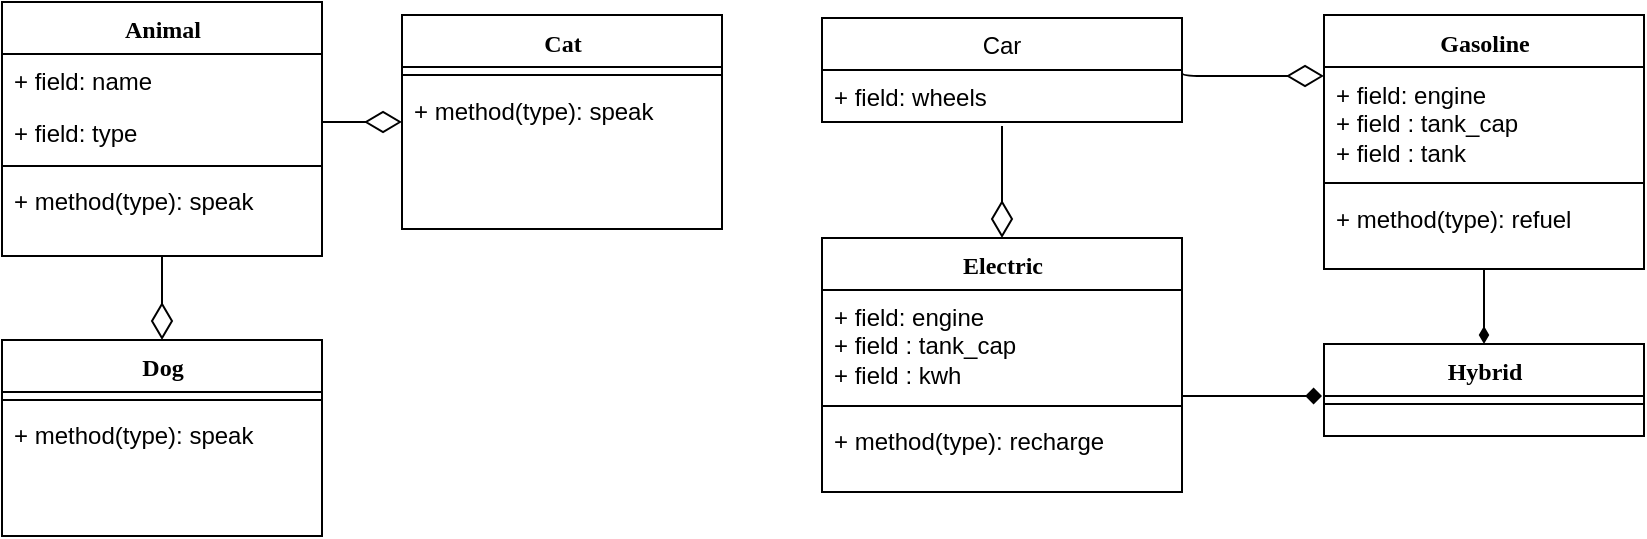 <mxfile version="11.2.2" type="device" pages="1"><diagram name="Page-1" id="9f46799a-70d6-7492-0946-bef42562c5a5"><mxGraphModel dx="737" dy="466" grid="1" gridSize="10" guides="1" tooltips="1" connect="1" arrows="1" fold="1" page="1" pageScale="1" pageWidth="1100" pageHeight="850" background="#ffffff" math="0" shadow="0"><root><mxCell id="0"/><mxCell id="1" parent="0"/><mxCell id="78961159f06e98e8-17" value="Animal" style="swimlane;html=1;fontStyle=1;align=center;verticalAlign=top;childLayout=stackLayout;horizontal=1;startSize=26;horizontalStack=0;resizeParent=1;resizeLast=0;collapsible=1;marginBottom=0;swimlaneFillColor=#ffffff;rounded=0;shadow=0;comic=0;labelBackgroundColor=none;strokeColor=#000000;strokeWidth=1;fillColor=none;fontFamily=Verdana;fontSize=12;fontColor=#000000;" parent="1" vertex="1"><mxGeometry x="90" y="83" width="160" height="127" as="geometry"><mxRectangle x="90" y="83" width="100" height="26" as="alternateBounds"/></mxGeometry></mxCell><mxCell id="78961159f06e98e8-21" value="+ field: name" style="text;html=1;strokeColor=none;fillColor=none;align=left;verticalAlign=top;spacingLeft=4;spacingRight=4;whiteSpace=wrap;overflow=hidden;rotatable=0;points=[[0,0.5],[1,0.5]];portConstraint=eastwest;" parent="78961159f06e98e8-17" vertex="1"><mxGeometry y="26" width="160" height="26" as="geometry"/></mxCell><mxCell id="78961159f06e98e8-24" value="+ field: type" style="text;html=1;strokeColor=none;fillColor=none;align=left;verticalAlign=top;spacingLeft=4;spacingRight=4;whiteSpace=wrap;overflow=hidden;rotatable=0;points=[[0,0.5],[1,0.5]];portConstraint=eastwest;" parent="78961159f06e98e8-17" vertex="1"><mxGeometry y="52" width="160" height="26" as="geometry"/></mxCell><mxCell id="78961159f06e98e8-19" value="" style="line;html=1;strokeWidth=1;fillColor=none;align=left;verticalAlign=middle;spacingTop=-1;spacingLeft=3;spacingRight=3;rotatable=0;labelPosition=right;points=[];portConstraint=eastwest;" parent="78961159f06e98e8-17" vertex="1"><mxGeometry y="78" width="160" height="8" as="geometry"/></mxCell><mxCell id="78961159f06e98e8-20" value="+ method(type): speak" style="text;html=1;strokeColor=none;fillColor=none;align=left;verticalAlign=top;spacingLeft=4;spacingRight=4;whiteSpace=wrap;overflow=hidden;rotatable=0;points=[[0,0.5],[1,0.5]];portConstraint=eastwest;" parent="78961159f06e98e8-17" vertex="1"><mxGeometry y="86" width="160" height="26" as="geometry"/></mxCell><mxCell id="78961159f06e98e8-30" value="Cat" style="swimlane;html=1;fontStyle=1;align=center;verticalAlign=top;childLayout=stackLayout;horizontal=1;startSize=26;horizontalStack=0;resizeParent=1;resizeLast=0;collapsible=1;marginBottom=0;swimlaneFillColor=#ffffff;rounded=0;shadow=0;comic=0;labelBackgroundColor=none;strokeColor=#000000;strokeWidth=1;fillColor=none;fontFamily=Verdana;fontSize=12;fontColor=#000000;" parent="1" vertex="1"><mxGeometry x="290" y="89.5" width="160" height="107" as="geometry"/></mxCell><mxCell id="78961159f06e98e8-38" value="" style="line;html=1;strokeWidth=1;fillColor=none;align=left;verticalAlign=middle;spacingTop=-1;spacingLeft=3;spacingRight=3;rotatable=0;labelPosition=right;points=[];portConstraint=eastwest;" parent="78961159f06e98e8-30" vertex="1"><mxGeometry y="26" width="160" height="8" as="geometry"/></mxCell><mxCell id="78961159f06e98e8-39" value="+ method(type): speak" style="text;html=1;strokeColor=none;fillColor=none;align=left;verticalAlign=top;spacingLeft=4;spacingRight=4;whiteSpace=wrap;overflow=hidden;rotatable=0;points=[[0,0.5],[1,0.5]];portConstraint=eastwest;" parent="78961159f06e98e8-30" vertex="1"><mxGeometry y="34" width="160" height="26" as="geometry"/></mxCell><mxCell id="78961159f06e98e8-43" value="Dog" style="swimlane;html=1;fontStyle=1;align=center;verticalAlign=top;childLayout=stackLayout;horizontal=1;startSize=26;horizontalStack=0;resizeParent=1;resizeLast=0;collapsible=1;marginBottom=0;swimlaneFillColor=#ffffff;rounded=0;shadow=0;comic=0;labelBackgroundColor=none;strokeColor=#000000;strokeWidth=1;fillColor=none;fontFamily=Verdana;fontSize=12;fontColor=#000000;" parent="1" vertex="1"><mxGeometry x="90" y="252" width="160" height="98" as="geometry"/></mxCell><mxCell id="78961159f06e98e8-51" value="" style="line;html=1;strokeWidth=1;fillColor=none;align=left;verticalAlign=middle;spacingTop=-1;spacingLeft=3;spacingRight=3;rotatable=0;labelPosition=right;points=[];portConstraint=eastwest;" parent="78961159f06e98e8-43" vertex="1"><mxGeometry y="26" width="160" height="8" as="geometry"/></mxCell><mxCell id="78961159f06e98e8-52" value="+ method(type): speak" style="text;html=1;strokeColor=none;fillColor=none;align=left;verticalAlign=top;spacingLeft=4;spacingRight=4;whiteSpace=wrap;overflow=hidden;rotatable=0;points=[[0,0.5],[1,0.5]];portConstraint=eastwest;" parent="78961159f06e98e8-43" vertex="1"><mxGeometry y="34" width="160" height="26" as="geometry"/></mxCell><mxCell id="78961159f06e98e8-121" style="edgeStyle=elbowEdgeStyle;html=1;labelBackgroundColor=none;startFill=0;startSize=8;endArrow=diamondThin;endFill=0;endSize=16;fontFamily=Verdana;fontSize=12;elbow=vertical;" parent="1" source="78961159f06e98e8-17" target="78961159f06e98e8-30" edge="1"><mxGeometry relative="1" as="geometry"><mxPoint x="250" y="259.882" as="sourcePoint"/></mxGeometry></mxCell><mxCell id="GJyV84n1tBTW7jZuMnUN-3" style="edgeStyle=elbowEdgeStyle;html=1;labelBackgroundColor=none;startFill=0;startSize=8;endArrow=diamondThin;endFill=0;endSize=16;fontFamily=Verdana;fontSize=12;elbow=vertical;entryX=0.5;entryY=0;entryDx=0;entryDy=0;exitX=0.5;exitY=1;exitDx=0;exitDy=0;" edge="1" parent="1" source="78961159f06e98e8-17" target="78961159f06e98e8-43"><mxGeometry relative="1" as="geometry"><mxPoint x="170" y="311.5" as="sourcePoint"/><mxPoint x="350" y="311.5" as="targetPoint"/></mxGeometry></mxCell><mxCell id="GJyV84n1tBTW7jZuMnUN-5" value="Gasoline" style="swimlane;html=1;fontStyle=1;align=center;verticalAlign=top;childLayout=stackLayout;horizontal=1;startSize=26;horizontalStack=0;resizeParent=1;resizeLast=0;collapsible=1;marginBottom=0;swimlaneFillColor=#ffffff;rounded=0;shadow=0;comic=0;labelBackgroundColor=none;strokeColor=#000000;strokeWidth=1;fillColor=none;fontFamily=Verdana;fontSize=12;fontColor=#000000;" vertex="1" parent="1"><mxGeometry x="751" y="89.5" width="160" height="127" as="geometry"><mxRectangle x="90" y="83" width="100" height="26" as="alternateBounds"/></mxGeometry></mxCell><mxCell id="GJyV84n1tBTW7jZuMnUN-6" value="&lt;div&gt;+ field: engine&lt;/div&gt;&lt;div&gt;+ field : tank_cap&lt;/div&gt;&lt;div&gt;+ field : tank&lt;br&gt;&lt;/div&gt;" style="text;html=1;strokeColor=none;fillColor=none;align=left;verticalAlign=top;spacingLeft=4;spacingRight=4;whiteSpace=wrap;overflow=hidden;rotatable=0;points=[[0,0.5],[1,0.5]];portConstraint=eastwest;" vertex="1" parent="GJyV84n1tBTW7jZuMnUN-5"><mxGeometry y="26" width="160" height="54" as="geometry"/></mxCell><mxCell id="GJyV84n1tBTW7jZuMnUN-8" value="" style="line;html=1;strokeWidth=1;fillColor=none;align=left;verticalAlign=middle;spacingTop=-1;spacingLeft=3;spacingRight=3;rotatable=0;labelPosition=right;points=[];portConstraint=eastwest;" vertex="1" parent="GJyV84n1tBTW7jZuMnUN-5"><mxGeometry y="80" width="160" height="8" as="geometry"/></mxCell><mxCell id="GJyV84n1tBTW7jZuMnUN-33" value="+ method(type): refuel" style="text;html=1;strokeColor=none;fillColor=none;align=left;verticalAlign=top;spacingLeft=4;spacingRight=4;whiteSpace=wrap;overflow=hidden;rotatable=0;points=[[0,0.5],[1,0.5]];portConstraint=eastwest;" vertex="1" parent="GJyV84n1tBTW7jZuMnUN-5"><mxGeometry y="88" width="160" height="26" as="geometry"/></mxCell><mxCell id="GJyV84n1tBTW7jZuMnUN-25" value="Car" style="swimlane;fontStyle=0;childLayout=stackLayout;horizontal=1;startSize=26;fillColor=none;horizontalStack=0;resizeParent=1;resizeParentMax=0;resizeLast=0;collapsible=1;marginBottom=0;" vertex="1" parent="1"><mxGeometry x="500" y="91" width="180" height="52" as="geometry"/></mxCell><mxCell id="GJyV84n1tBTW7jZuMnUN-26" value="+ field: wheels" style="text;strokeColor=none;fillColor=none;align=left;verticalAlign=top;spacingLeft=4;spacingRight=4;overflow=hidden;rotatable=0;points=[[0,0.5],[1,0.5]];portConstraint=eastwest;" vertex="1" parent="GJyV84n1tBTW7jZuMnUN-25"><mxGeometry y="26" width="180" height="26" as="geometry"/></mxCell><mxCell id="GJyV84n1tBTW7jZuMnUN-34" value="Electric" style="swimlane;html=1;fontStyle=1;align=center;verticalAlign=top;childLayout=stackLayout;horizontal=1;startSize=26;horizontalStack=0;resizeParent=1;resizeLast=0;collapsible=1;marginBottom=0;swimlaneFillColor=#ffffff;rounded=0;shadow=0;comic=0;labelBackgroundColor=none;strokeColor=#000000;strokeWidth=1;fillColor=none;fontFamily=Verdana;fontSize=12;fontColor=#000000;" vertex="1" parent="1"><mxGeometry x="500" y="201" width="180" height="127" as="geometry"><mxRectangle x="90" y="83" width="100" height="26" as="alternateBounds"/></mxGeometry></mxCell><mxCell id="GJyV84n1tBTW7jZuMnUN-35" value="&lt;div&gt;+ field: engine&lt;/div&gt;&lt;div&gt;+ field : tank_cap&lt;/div&gt;&lt;div&gt;+ field : kwh&lt;br&gt;&lt;/div&gt;" style="text;html=1;strokeColor=none;fillColor=none;align=left;verticalAlign=top;spacingLeft=4;spacingRight=4;whiteSpace=wrap;overflow=hidden;rotatable=0;points=[[0,0.5],[1,0.5]];portConstraint=eastwest;" vertex="1" parent="GJyV84n1tBTW7jZuMnUN-34"><mxGeometry y="26" width="180" height="54" as="geometry"/></mxCell><mxCell id="GJyV84n1tBTW7jZuMnUN-36" value="" style="line;html=1;strokeWidth=1;fillColor=none;align=left;verticalAlign=middle;spacingTop=-1;spacingLeft=3;spacingRight=3;rotatable=0;labelPosition=right;points=[];portConstraint=eastwest;" vertex="1" parent="GJyV84n1tBTW7jZuMnUN-34"><mxGeometry y="80" width="180" height="8" as="geometry"/></mxCell><mxCell id="GJyV84n1tBTW7jZuMnUN-37" value="+ method(type): recharge" style="text;html=1;strokeColor=none;fillColor=none;align=left;verticalAlign=top;spacingLeft=4;spacingRight=4;whiteSpace=wrap;overflow=hidden;rotatable=0;points=[[0,0.5],[1,0.5]];portConstraint=eastwest;" vertex="1" parent="GJyV84n1tBTW7jZuMnUN-34"><mxGeometry y="88" width="180" height="26" as="geometry"/></mxCell><mxCell id="GJyV84n1tBTW7jZuMnUN-38" value="Hybrid" style="swimlane;html=1;fontStyle=1;align=center;verticalAlign=top;childLayout=stackLayout;horizontal=1;startSize=26;horizontalStack=0;resizeParent=1;resizeLast=0;collapsible=1;marginBottom=0;swimlaneFillColor=#ffffff;rounded=0;shadow=0;comic=0;labelBackgroundColor=none;strokeColor=#000000;strokeWidth=1;fillColor=none;fontFamily=Verdana;fontSize=12;fontColor=#000000;" vertex="1" parent="1"><mxGeometry x="751" y="254" width="160" height="46" as="geometry"><mxRectangle x="90" y="83" width="100" height="26" as="alternateBounds"/></mxGeometry></mxCell><mxCell id="GJyV84n1tBTW7jZuMnUN-40" value="" style="line;html=1;strokeWidth=1;fillColor=none;align=left;verticalAlign=middle;spacingTop=-1;spacingLeft=3;spacingRight=3;rotatable=0;labelPosition=right;points=[];portConstraint=eastwest;" vertex="1" parent="GJyV84n1tBTW7jZuMnUN-38"><mxGeometry y="26" width="160" height="8" as="geometry"/></mxCell><mxCell id="GJyV84n1tBTW7jZuMnUN-45" style="edgeStyle=elbowEdgeStyle;html=1;labelBackgroundColor=none;startFill=0;startSize=8;endArrow=diamondThin;endFill=0;endSize=16;fontFamily=Verdana;fontSize=12;elbow=vertical;entryX=0.5;entryY=0;entryDx=0;entryDy=0;" edge="1" parent="1" target="GJyV84n1tBTW7jZuMnUN-34"><mxGeometry relative="1" as="geometry"><mxPoint x="590" y="145" as="sourcePoint"/><mxPoint x="300" y="153" as="targetPoint"/><Array as="points"><mxPoint x="580" y="160"/><mxPoint x="580" y="170"/><mxPoint x="590" y="160"/><mxPoint x="580" y="180"/></Array></mxGeometry></mxCell><mxCell id="GJyV84n1tBTW7jZuMnUN-47" style="edgeStyle=elbowEdgeStyle;html=1;labelBackgroundColor=none;startFill=0;startSize=8;endArrow=diamondThin;endFill=0;endSize=16;fontFamily=Verdana;fontSize=12;elbow=vertical;exitX=1;exitY=0.5;exitDx=0;exitDy=0;" edge="1" parent="1" source="GJyV84n1tBTW7jZuMnUN-25" target="GJyV84n1tBTW7jZuMnUN-6"><mxGeometry relative="1" as="geometry"><mxPoint x="260" y="153" as="sourcePoint"/><mxPoint x="730" y="120" as="targetPoint"/><Array as="points"><mxPoint x="760" y="120"/></Array></mxGeometry></mxCell><mxCell id="GJyV84n1tBTW7jZuMnUN-49" value="" style="endArrow=diamond;html=1;exitX=1;exitY=0.981;exitDx=0;exitDy=0;exitPerimeter=0;endFill=1;" edge="1" parent="1" source="GJyV84n1tBTW7jZuMnUN-35"><mxGeometry width="50" height="50" relative="1" as="geometry"><mxPoint x="690.5" y="311" as="sourcePoint"/><mxPoint x="750" y="280" as="targetPoint"/></mxGeometry></mxCell><mxCell id="GJyV84n1tBTW7jZuMnUN-50" value="" style="endArrow=diamondThin;html=1;entryX=0.5;entryY=0;entryDx=0;entryDy=0;exitX=0.5;exitY=1;exitDx=0;exitDy=0;endFill=1;" edge="1" parent="1" source="GJyV84n1tBTW7jZuMnUN-5" target="GJyV84n1tBTW7jZuMnUN-38"><mxGeometry width="50" height="50" relative="1" as="geometry"><mxPoint x="200" y="420" as="sourcePoint"/><mxPoint x="250" y="370" as="targetPoint"/></mxGeometry></mxCell></root></mxGraphModel></diagram></mxfile>